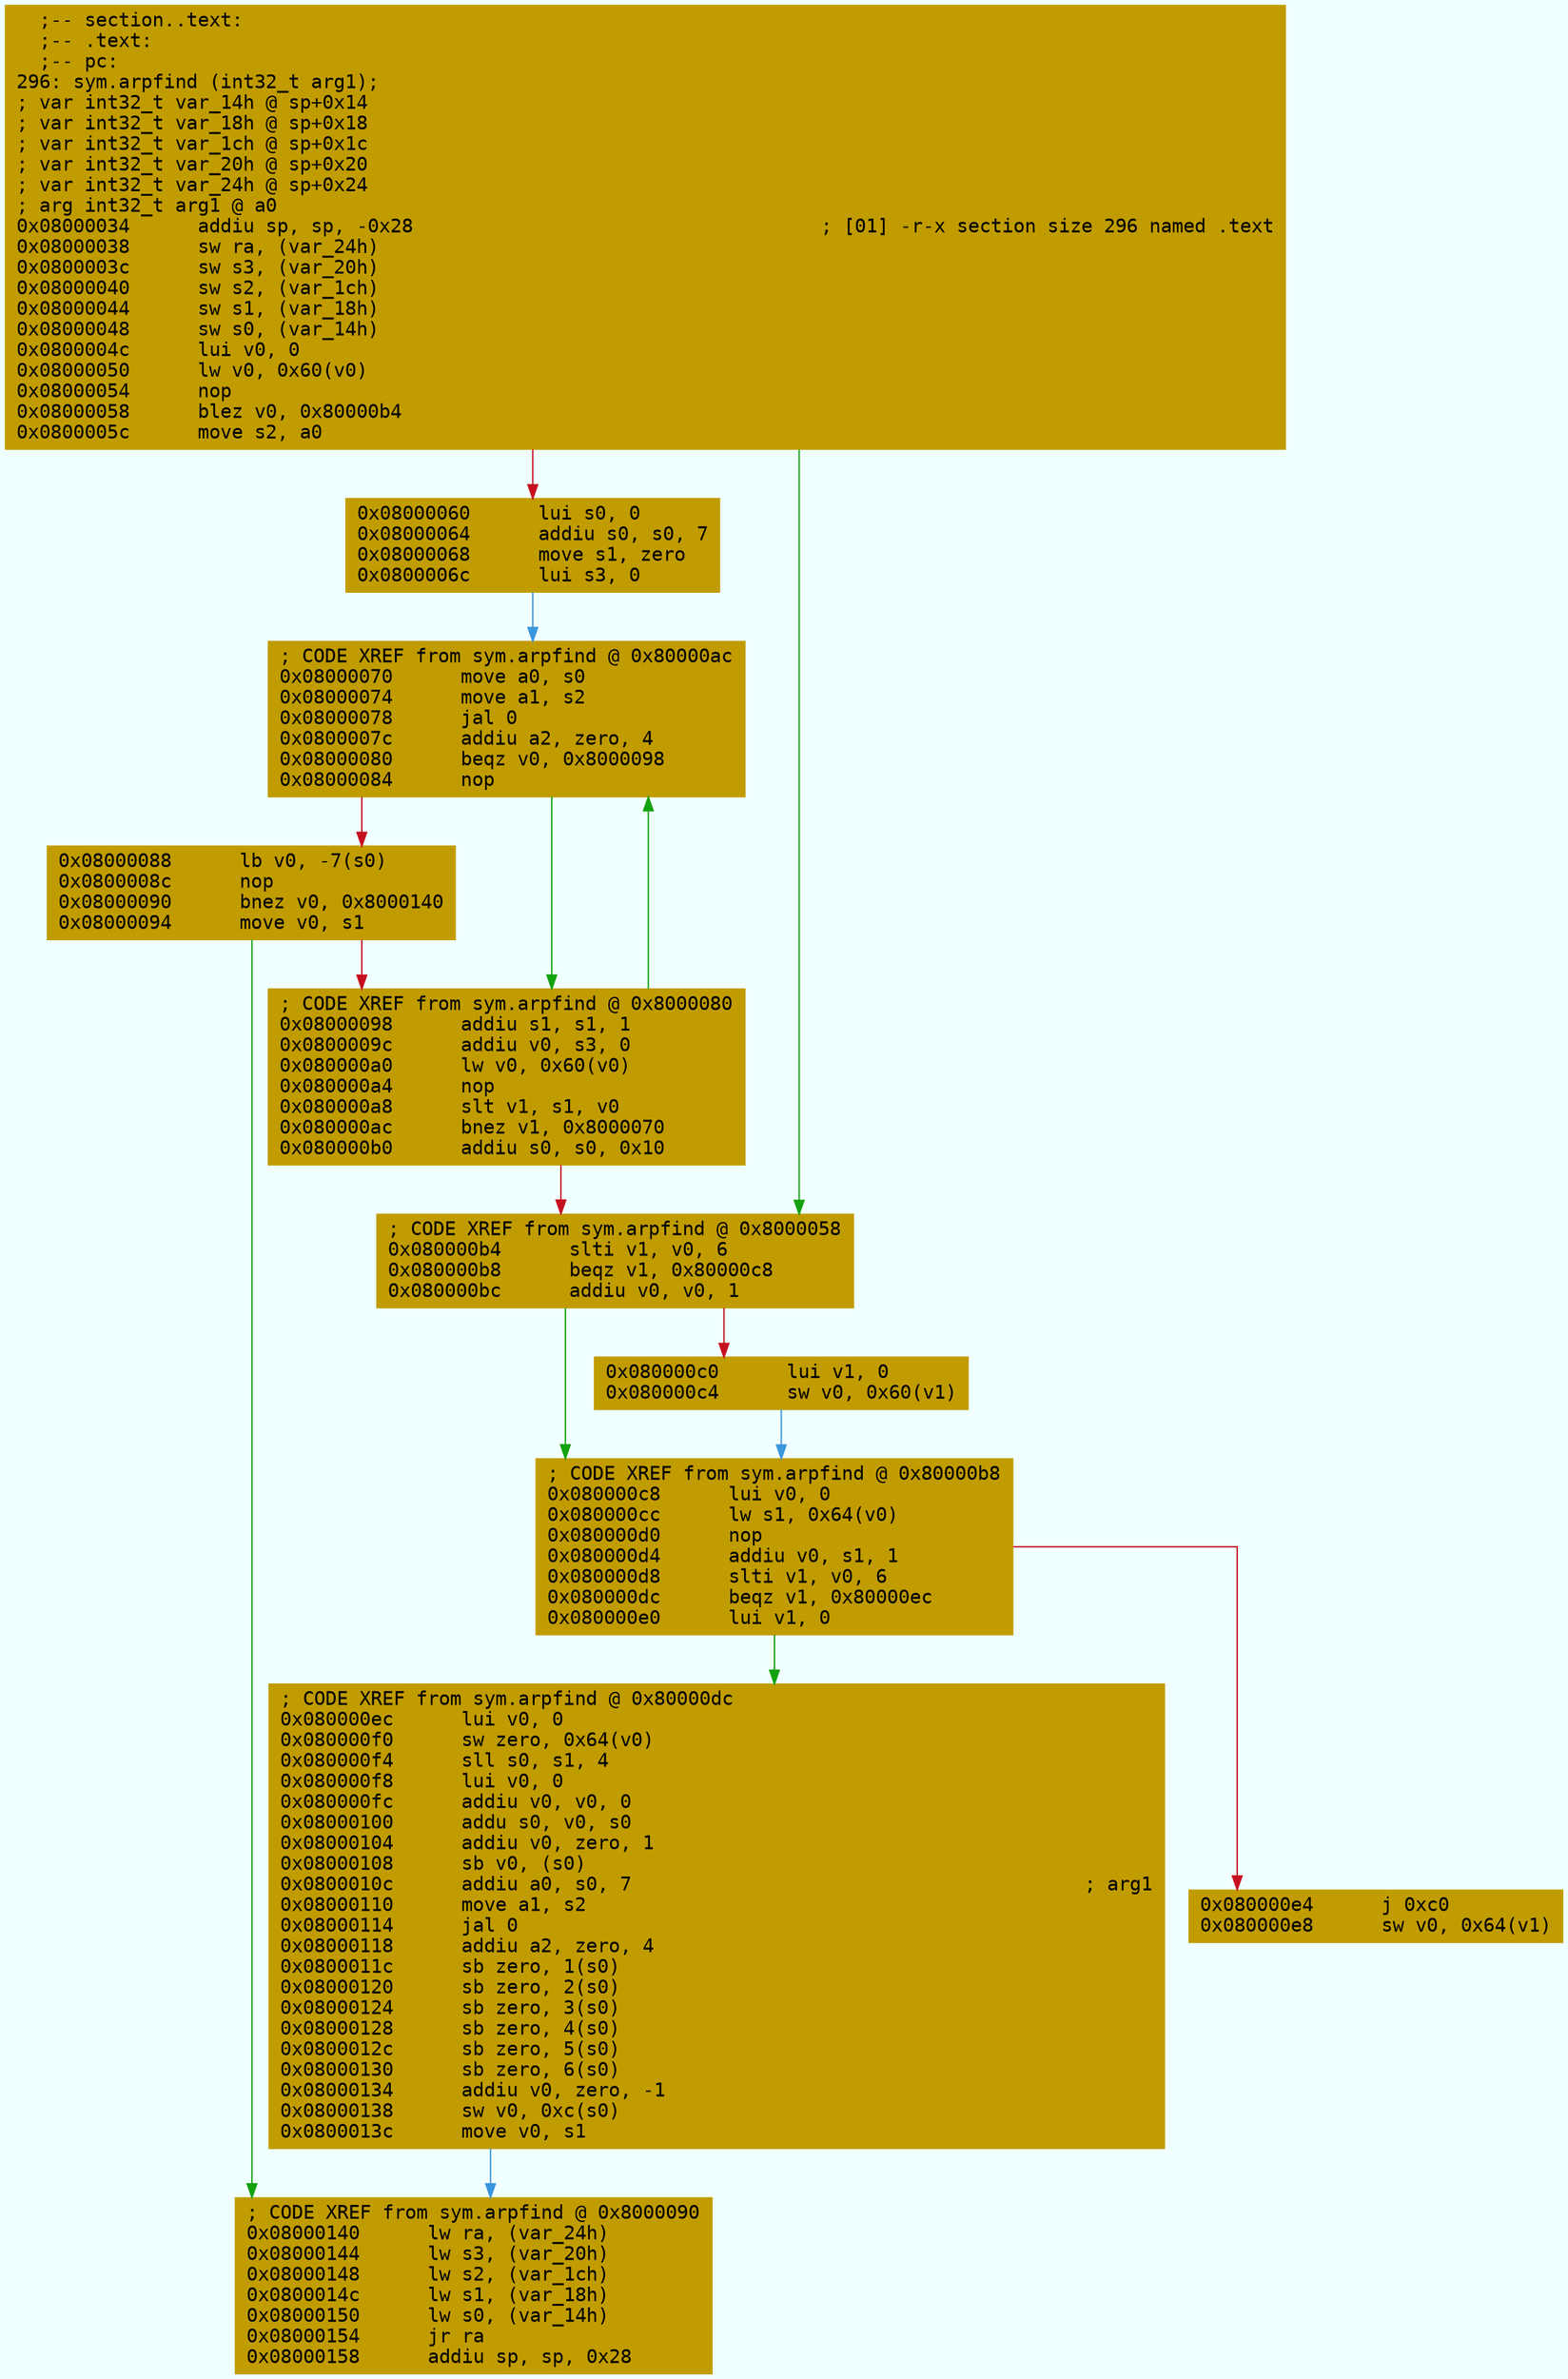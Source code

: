 digraph code {
	graph [bgcolor=azure fontsize=8 fontname="Courier" splines="ortho"];
	node [fillcolor=gray style=filled shape=box];
	edge [arrowhead="normal"];
	"0x08000034" [URL="sym.arpfind/0x08000034", fillcolor="#c19c00",color="#c19c00", fontname="Courier",label="  ;-- section..text:\l  ;-- .text:\l  ;-- pc:\l296: sym.arpfind (int32_t arg1);\l; var int32_t var_14h @ sp+0x14\l; var int32_t var_18h @ sp+0x18\l; var int32_t var_1ch @ sp+0x1c\l; var int32_t var_20h @ sp+0x20\l; var int32_t var_24h @ sp+0x24\l; arg int32_t arg1 @ a0\l0x08000034      addiu sp, sp, -0x28                                    ; [01] -r-x section size 296 named .text\l0x08000038      sw ra, (var_24h)\l0x0800003c      sw s3, (var_20h)\l0x08000040      sw s2, (var_1ch)\l0x08000044      sw s1, (var_18h)\l0x08000048      sw s0, (var_14h)\l0x0800004c      lui v0, 0\l0x08000050      lw v0, 0x60(v0)\l0x08000054      nop\l0x08000058      blez v0, 0x80000b4\l0x0800005c      move s2, a0\l"]
	"0x08000060" [URL="sym.arpfind/0x08000060", fillcolor="#c19c00",color="#c19c00", fontname="Courier",label="0x08000060      lui s0, 0\l0x08000064      addiu s0, s0, 7\l0x08000068      move s1, zero\l0x0800006c      lui s3, 0\l"]
	"0x08000070" [URL="sym.arpfind/0x08000070", fillcolor="#c19c00",color="#c19c00", fontname="Courier",label="; CODE XREF from sym.arpfind @ 0x80000ac\l0x08000070      move a0, s0\l0x08000074      move a1, s2\l0x08000078      jal 0\l0x0800007c      addiu a2, zero, 4\l0x08000080      beqz v0, 0x8000098\l0x08000084      nop\l"]
	"0x08000088" [URL="sym.arpfind/0x08000088", fillcolor="#c19c00",color="#c19c00", fontname="Courier",label="0x08000088      lb v0, -7(s0)\l0x0800008c      nop\l0x08000090      bnez v0, 0x8000140\l0x08000094      move v0, s1\l"]
	"0x08000098" [URL="sym.arpfind/0x08000098", fillcolor="#c19c00",color="#c19c00", fontname="Courier",label="; CODE XREF from sym.arpfind @ 0x8000080\l0x08000098      addiu s1, s1, 1\l0x0800009c      addiu v0, s3, 0\l0x080000a0      lw v0, 0x60(v0)\l0x080000a4      nop\l0x080000a8      slt v1, s1, v0\l0x080000ac      bnez v1, 0x8000070\l0x080000b0      addiu s0, s0, 0x10\l"]
	"0x080000b4" [URL="sym.arpfind/0x080000b4", fillcolor="#c19c00",color="#c19c00", fontname="Courier",label="; CODE XREF from sym.arpfind @ 0x8000058\l0x080000b4      slti v1, v0, 6\l0x080000b8      beqz v1, 0x80000c8\l0x080000bc      addiu v0, v0, 1\l"]
	"0x080000c0" [URL="sym.arpfind/0x080000c0", fillcolor="#c19c00",color="#c19c00", fontname="Courier",label="0x080000c0      lui v1, 0\l0x080000c4      sw v0, 0x60(v1)\l"]
	"0x080000c8" [URL="sym.arpfind/0x080000c8", fillcolor="#c19c00",color="#c19c00", fontname="Courier",label="; CODE XREF from sym.arpfind @ 0x80000b8\l0x080000c8      lui v0, 0\l0x080000cc      lw s1, 0x64(v0)\l0x080000d0      nop\l0x080000d4      addiu v0, s1, 1\l0x080000d8      slti v1, v0, 6\l0x080000dc      beqz v1, 0x80000ec\l0x080000e0      lui v1, 0\l"]
	"0x080000e4" [URL="sym.arpfind/0x080000e4", fillcolor="#c19c00",color="#c19c00", fontname="Courier",label="0x080000e4      j 0xc0\l0x080000e8      sw v0, 0x64(v1)\l"]
	"0x080000ec" [URL="sym.arpfind/0x080000ec", fillcolor="#c19c00",color="#c19c00", fontname="Courier",label="; CODE XREF from sym.arpfind @ 0x80000dc\l0x080000ec      lui v0, 0\l0x080000f0      sw zero, 0x64(v0)\l0x080000f4      sll s0, s1, 4\l0x080000f8      lui v0, 0\l0x080000fc      addiu v0, v0, 0\l0x08000100      addu s0, v0, s0\l0x08000104      addiu v0, zero, 1\l0x08000108      sb v0, (s0)\l0x0800010c      addiu a0, s0, 7                                        ; arg1\l0x08000110      move a1, s2\l0x08000114      jal 0\l0x08000118      addiu a2, zero, 4\l0x0800011c      sb zero, 1(s0)\l0x08000120      sb zero, 2(s0)\l0x08000124      sb zero, 3(s0)\l0x08000128      sb zero, 4(s0)\l0x0800012c      sb zero, 5(s0)\l0x08000130      sb zero, 6(s0)\l0x08000134      addiu v0, zero, -1\l0x08000138      sw v0, 0xc(s0)\l0x0800013c      move v0, s1\l"]
	"0x08000140" [URL="sym.arpfind/0x08000140", fillcolor="#c19c00",color="#c19c00", fontname="Courier",label="; CODE XREF from sym.arpfind @ 0x8000090\l0x08000140      lw ra, (var_24h)\l0x08000144      lw s3, (var_20h)\l0x08000148      lw s2, (var_1ch)\l0x0800014c      lw s1, (var_18h)\l0x08000150      lw s0, (var_14h)\l0x08000154      jr ra\l0x08000158      addiu sp, sp, 0x28\l"]
        "0x08000034" -> "0x080000b4" [color="#13a10e"];
        "0x08000034" -> "0x08000060" [color="#c50f1f"];
        "0x08000060" -> "0x08000070" [color="#3a96dd"];
        "0x08000070" -> "0x08000098" [color="#13a10e"];
        "0x08000070" -> "0x08000088" [color="#c50f1f"];
        "0x08000088" -> "0x08000140" [color="#13a10e"];
        "0x08000088" -> "0x08000098" [color="#c50f1f"];
        "0x08000098" -> "0x08000070" [color="#13a10e"];
        "0x08000098" -> "0x080000b4" [color="#c50f1f"];
        "0x080000b4" -> "0x080000c8" [color="#13a10e"];
        "0x080000b4" -> "0x080000c0" [color="#c50f1f"];
        "0x080000c0" -> "0x080000c8" [color="#3a96dd"];
        "0x080000c8" -> "0x080000ec" [color="#13a10e"];
        "0x080000c8" -> "0x080000e4" [color="#c50f1f"];
        "0x080000ec" -> "0x08000140" [color="#3a96dd"];
}
